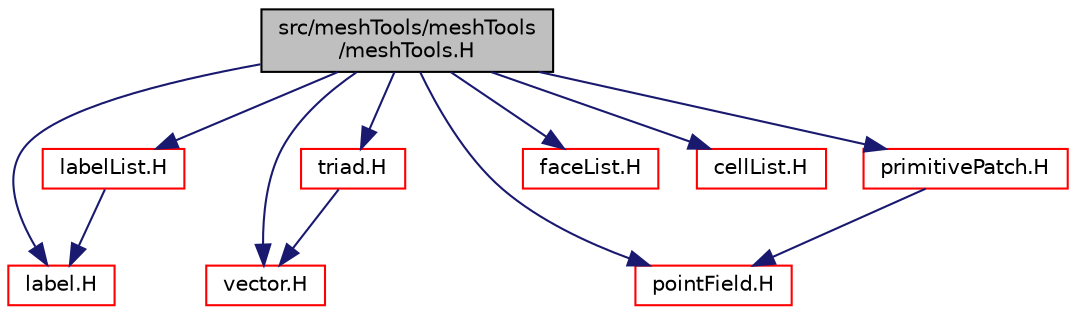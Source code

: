 digraph "src/meshTools/meshTools/meshTools.H"
{
  bgcolor="transparent";
  edge [fontname="Helvetica",fontsize="10",labelfontname="Helvetica",labelfontsize="10"];
  node [fontname="Helvetica",fontsize="10",shape=record];
  Node1 [label="src/meshTools/meshTools\l/meshTools.H",height=0.2,width=0.4,color="black", fillcolor="grey75", style="filled", fontcolor="black"];
  Node1 -> Node2 [color="midnightblue",fontsize="10",style="solid",fontname="Helvetica"];
  Node2 [label="label.H",height=0.2,width=0.4,color="red",URL="$a09075.html"];
  Node1 -> Node3 [color="midnightblue",fontsize="10",style="solid",fontname="Helvetica"];
  Node3 [label="vector.H",height=0.2,width=0.4,color="red",URL="$a09262.html"];
  Node1 -> Node4 [color="midnightblue",fontsize="10",style="solid",fontname="Helvetica"];
  Node4 [label="triad.H",height=0.2,width=0.4,color="red",URL="$a09243.html"];
  Node4 -> Node3 [color="midnightblue",fontsize="10",style="solid",fontname="Helvetica"];
  Node1 -> Node5 [color="midnightblue",fontsize="10",style="solid",fontname="Helvetica"];
  Node5 [label="labelList.H",height=0.2,width=0.4,color="red",URL="$a09079.html"];
  Node5 -> Node2 [color="midnightblue",fontsize="10",style="solid",fontname="Helvetica"];
  Node1 -> Node6 [color="midnightblue",fontsize="10",style="solid",fontname="Helvetica"];
  Node6 [label="pointField.H",height=0.2,width=0.4,color="red",URL="$a08971.html"];
  Node1 -> Node7 [color="midnightblue",fontsize="10",style="solid",fontname="Helvetica"];
  Node7 [label="faceList.H",height=0.2,width=0.4,color="red",URL="$a08728.html"];
  Node1 -> Node8 [color="midnightblue",fontsize="10",style="solid",fontname="Helvetica"];
  Node8 [label="cellList.H",height=0.2,width=0.4,color="red",URL="$a08678.html"];
  Node1 -> Node9 [color="midnightblue",fontsize="10",style="solid",fontname="Helvetica"];
  Node9 [label="primitivePatch.H",height=0.2,width=0.4,color="red",URL="$a08938.html"];
  Node9 -> Node6 [color="midnightblue",fontsize="10",style="solid",fontname="Helvetica"];
}
